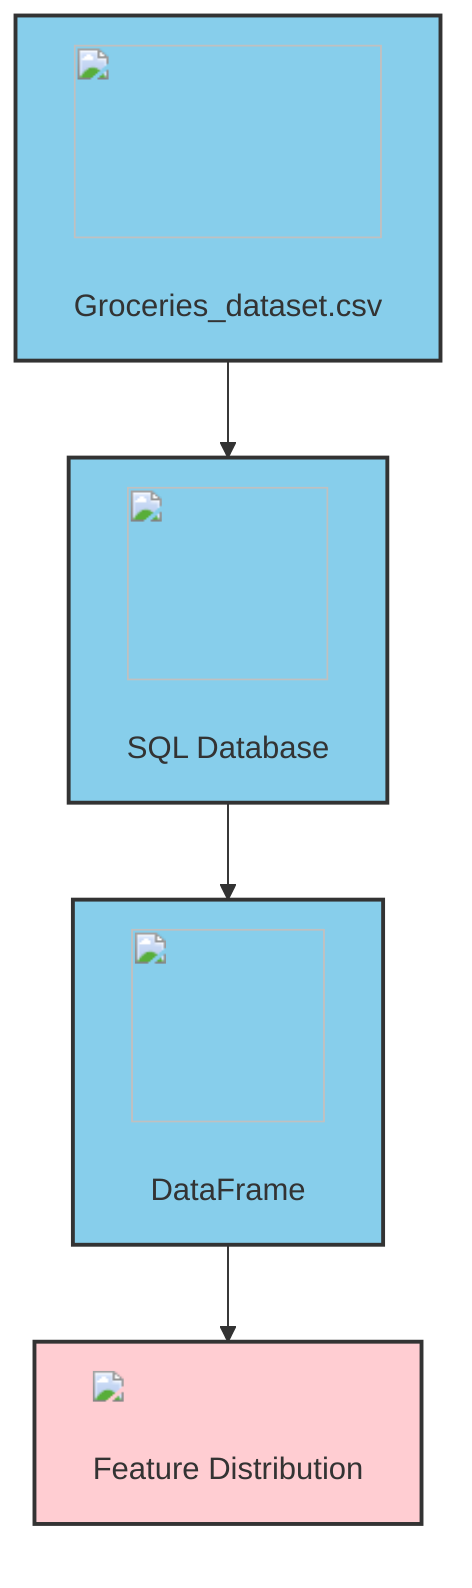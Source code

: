 graph TD
    A["<img src='icons/file.svg' width=100 height=100/> <br/> Groceries_dataset.csv"]:::dataNode
    B["<img src='icons/database.svg' width=100 height=100/> <br/> SQL Database"]:::dataNode
    C["<img src='icons/table.svg' width=100 height=100/> <br/> DataFrame"]:::dataNode
    D["<img src='dummy_plots/scatter_plot_template.svg'/> <br/> Feature Distribution"]:::plotNode
    A --> B
    B --> C
    C --> D

    classDef dataNode fill:#87CEEB,stroke:#333,stroke-width:2px;
    classDef plotNode fill:#FFCDD2,stroke:#333,stroke-width:2px;